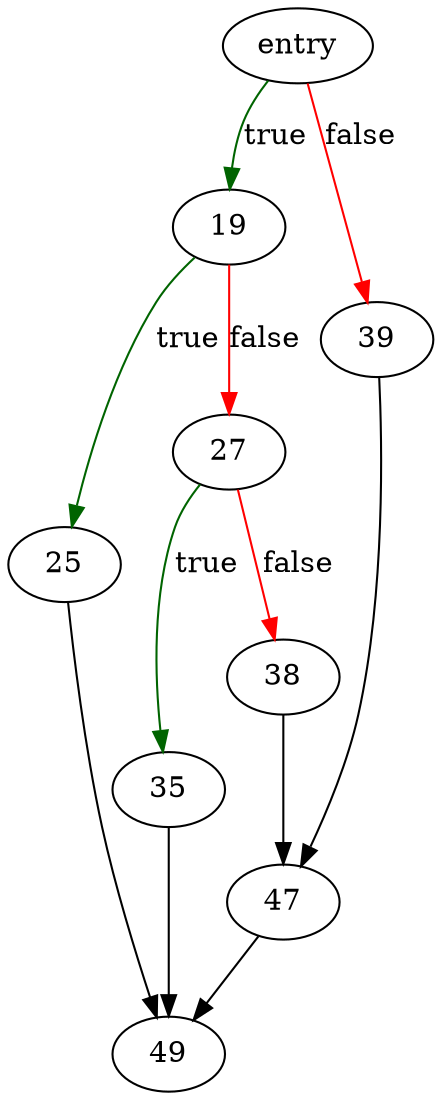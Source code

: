 digraph "sqlite3TwoPartName" {
	// Node definitions.
	4 [label=entry];
	19;
	25;
	27;
	35;
	38;
	39;
	47;
	49;

	// Edge definitions.
	4 -> 19 [
		color=darkgreen
		label=true
	];
	4 -> 39 [
		color=red
		label=false
	];
	19 -> 25 [
		color=darkgreen
		label=true
	];
	19 -> 27 [
		color=red
		label=false
	];
	25 -> 49;
	27 -> 35 [
		color=darkgreen
		label=true
	];
	27 -> 38 [
		color=red
		label=false
	];
	35 -> 49;
	38 -> 47;
	39 -> 47;
	47 -> 49;
}